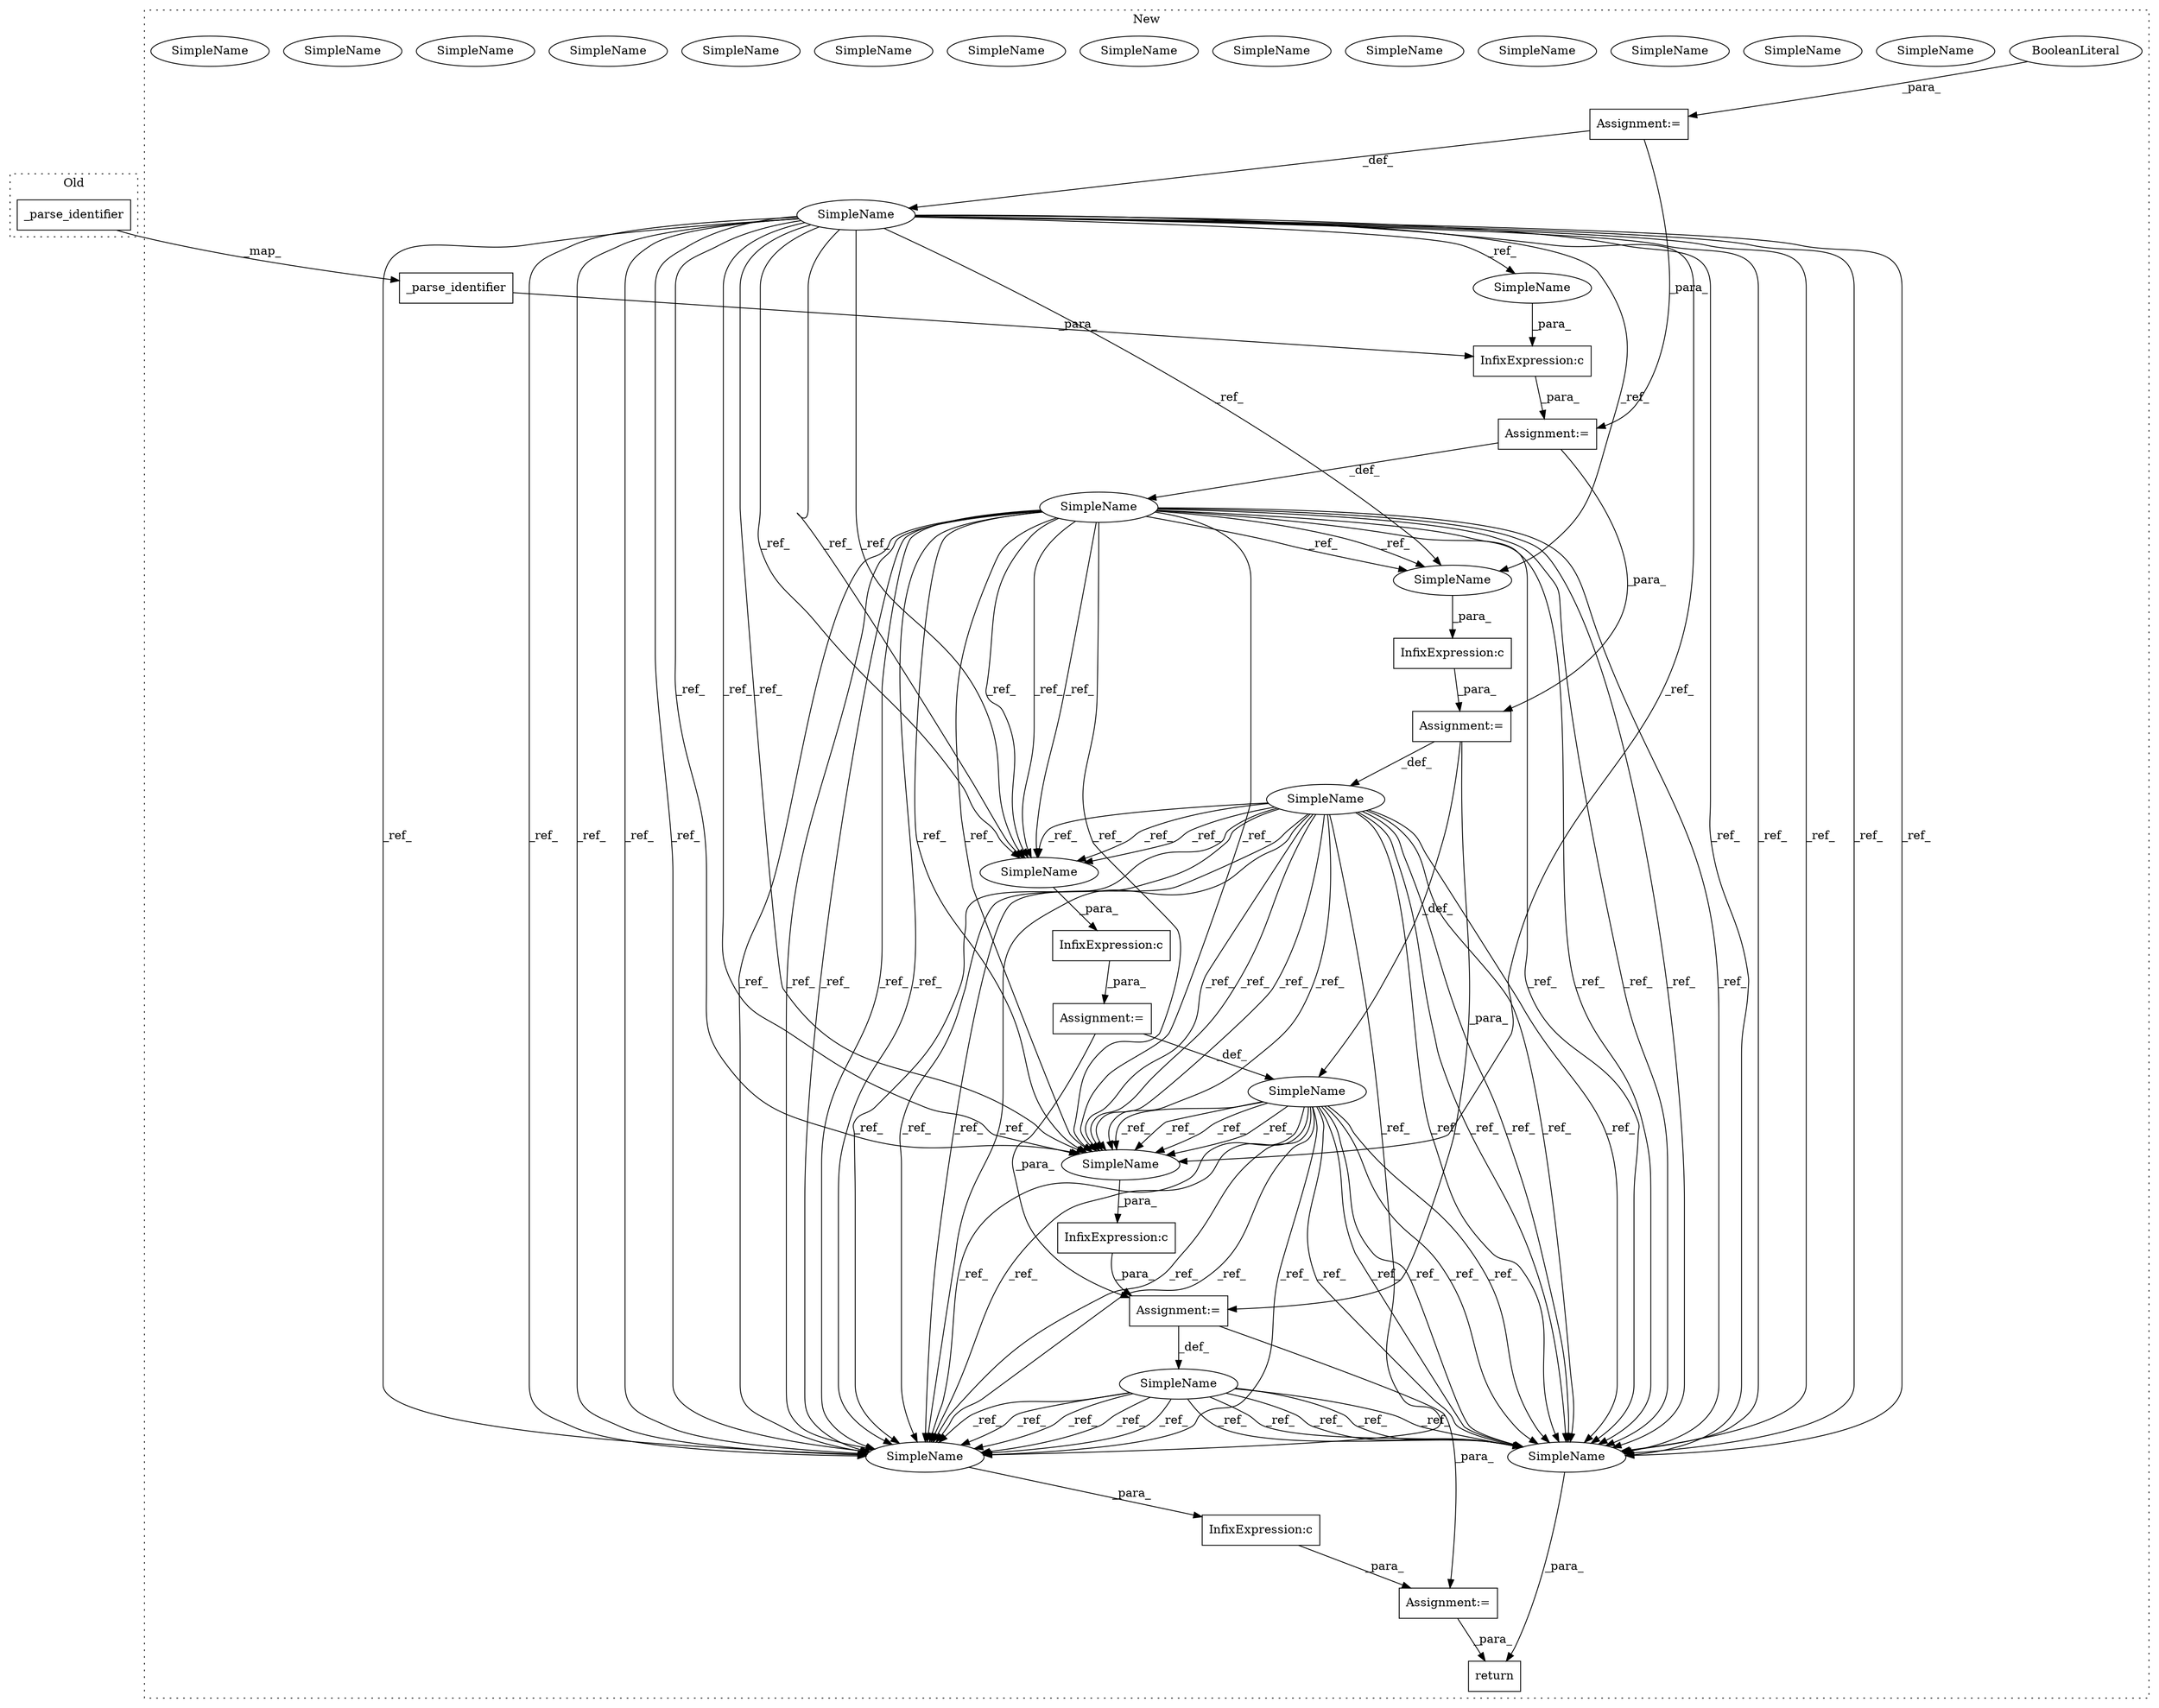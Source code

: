 digraph G {
subgraph cluster0 {
1 [label="_parse_identifier" a="32" s="25628,25675" l="18,1" shape="box"];
label = "Old";
style="dotted";
}
subgraph cluster1 {
2 [label="_parse_identifier" a="32" s="27281,27328" l="18,1" shape="box"];
3 [label="InfixExpression:c" a="27" s="27329" l="4" shape="box"];
4 [label="SimpleName" a="42" s="26606" l="15" shape="ellipse"];
5 [label="return" a="41" s="30055" l="7" shape="box"];
6 [label="Assignment:=" a="7" s="27279" l="1" shape="box"];
7 [label="Assignment:=" a="7" s="26080" l="1" shape="box"];
8 [label="BooleanLiteral" a="9" s="26081" l="4" shape="ellipse"];
9 [label="SimpleName" a="42" s="27264" l="15" shape="ellipse"];
10 [label="InfixExpression:c" a="27" s="27494" l="4" shape="box"];
11 [label="Assignment:=" a="7" s="28066" l="1" shape="box"];
12 [label="SimpleName" a="42" s="27424" l="15" shape="ellipse"];
13 [label="InfixExpression:c" a="27" s="29596" l="4" shape="box"];
14 [label="SimpleName" a="42" s="29531" l="15" shape="ellipse"];
15 [label="InfixExpression:c" a="27" s="29914" l="4" shape="box"];
16 [label="InfixExpression:c" a="27" s="28115" l="4" shape="box"];
17 [label="SimpleName" a="42" s="28051" l="15" shape="ellipse"];
18 [label="Assignment:=" a="7" s="27439" l="1" shape="box"];
19 [label="Assignment:=" a="7" s="29864" l="1" shape="box"];
20 [label="Assignment:=" a="7" s="29546" l="1" shape="box"];
21 [label="SimpleName" a="42" s="28119" l="15" shape="ellipse"];
22 [label="SimpleName" a="42" s="29918" l="15" shape="ellipse"];
23 [label="SimpleName" a="42" s="29600" l="15" shape="ellipse"];
24 [label="SimpleName" a="42" s="27498" l="15" shape="ellipse"];
25 [label="SimpleName" a="42" s="30062" l="15" shape="ellipse"];
26 [label="SimpleName" a="42" s="27333" l="15" shape="ellipse"];
27 [label="SimpleName" a="42" s="27498" l="15" shape="ellipse"];
28 [label="SimpleName" a="42" s="28119" l="15" shape="ellipse"];
29 [label="SimpleName" a="42" s="29600" l="15" shape="ellipse"];
30 [label="SimpleName" a="42" s="30062" l="15" shape="ellipse"];
31 [label="SimpleName" a="42" s="29918" l="15" shape="ellipse"];
32 [label="SimpleName" a="42" s="29918" l="15" shape="ellipse"];
33 [label="SimpleName" a="42" s="30062" l="15" shape="ellipse"];
34 [label="SimpleName" a="42" s="29600" l="15" shape="ellipse"];
35 [label="SimpleName" a="42" s="28119" l="15" shape="ellipse"];
36 [label="SimpleName" a="42" s="30062" l="15" shape="ellipse"];
37 [label="SimpleName" a="42" s="29600" l="15" shape="ellipse"];
38 [label="SimpleName" a="42" s="29918" l="15" shape="ellipse"];
39 [label="SimpleName" a="42" s="29918" l="15" shape="ellipse"];
40 [label="SimpleName" a="42" s="30062" l="15" shape="ellipse"];
label = "New";
style="dotted";
}
1 -> 2 [label="_map_"];
2 -> 3 [label="_para_"];
3 -> 6 [label="_para_"];
4 -> 26 [label="_ref_"];
4 -> 37 [label="_ref_"];
4 -> 39 [label="_ref_"];
4 -> 40 [label="_ref_"];
4 -> 35 [label="_ref_"];
4 -> 37 [label="_ref_"];
4 -> 39 [label="_ref_"];
4 -> 37 [label="_ref_"];
4 -> 40 [label="_ref_"];
4 -> 35 [label="_ref_"];
4 -> 40 [label="_ref_"];
4 -> 40 [label="_ref_"];
4 -> 39 [label="_ref_"];
4 -> 37 [label="_ref_"];
4 -> 27 [label="_ref_"];
4 -> 27 [label="_ref_"];
4 -> 40 [label="_ref_"];
4 -> 39 [label="_ref_"];
4 -> 39 [label="_ref_"];
4 -> 35 [label="_ref_"];
6 -> 9 [label="_def_"];
6 -> 18 [label="_para_"];
7 -> 6 [label="_para_"];
7 -> 4 [label="_def_"];
8 -> 7 [label="_para_"];
9 -> 40 [label="_ref_"];
9 -> 37 [label="_ref_"];
9 -> 39 [label="_ref_"];
9 -> 39 [label="_ref_"];
9 -> 39 [label="_ref_"];
9 -> 37 [label="_ref_"];
9 -> 40 [label="_ref_"];
9 -> 35 [label="_ref_"];
9 -> 27 [label="_ref_"];
9 -> 40 [label="_ref_"];
9 -> 39 [label="_ref_"];
9 -> 40 [label="_ref_"];
9 -> 40 [label="_ref_"];
9 -> 35 [label="_ref_"];
9 -> 37 [label="_ref_"];
9 -> 37 [label="_ref_"];
9 -> 35 [label="_ref_"];
9 -> 39 [label="_ref_"];
9 -> 27 [label="_ref_"];
10 -> 18 [label="_para_"];
11 -> 17 [label="_def_"];
11 -> 20 [label="_para_"];
12 -> 35 [label="_ref_"];
12 -> 39 [label="_ref_"];
12 -> 40 [label="_ref_"];
12 -> 39 [label="_ref_"];
12 -> 40 [label="_ref_"];
12 -> 40 [label="_ref_"];
12 -> 39 [label="_ref_"];
12 -> 35 [label="_ref_"];
12 -> 40 [label="_ref_"];
12 -> 37 [label="_ref_"];
12 -> 40 [label="_ref_"];
12 -> 37 [label="_ref_"];
12 -> 39 [label="_ref_"];
12 -> 39 [label="_ref_"];
12 -> 37 [label="_ref_"];
12 -> 35 [label="_ref_"];
12 -> 37 [label="_ref_"];
13 -> 20 [label="_para_"];
14 -> 39 [label="_ref_"];
14 -> 39 [label="_ref_"];
14 -> 39 [label="_ref_"];
14 -> 40 [label="_ref_"];
14 -> 39 [label="_ref_"];
14 -> 40 [label="_ref_"];
14 -> 40 [label="_ref_"];
14 -> 39 [label="_ref_"];
14 -> 40 [label="_ref_"];
14 -> 40 [label="_ref_"];
15 -> 19 [label="_para_"];
16 -> 11 [label="_para_"];
17 -> 40 [label="_ref_"];
17 -> 39 [label="_ref_"];
17 -> 39 [label="_ref_"];
17 -> 39 [label="_ref_"];
17 -> 39 [label="_ref_"];
17 -> 40 [label="_ref_"];
17 -> 37 [label="_ref_"];
17 -> 40 [label="_ref_"];
17 -> 37 [label="_ref_"];
17 -> 39 [label="_ref_"];
17 -> 37 [label="_ref_"];
17 -> 37 [label="_ref_"];
17 -> 40 [label="_ref_"];
17 -> 40 [label="_ref_"];
18 -> 17 [label="_def_"];
18 -> 20 [label="_para_"];
18 -> 12 [label="_def_"];
19 -> 5 [label="_para_"];
20 -> 14 [label="_def_"];
20 -> 19 [label="_para_"];
26 -> 3 [label="_para_"];
27 -> 10 [label="_para_"];
35 -> 16 [label="_para_"];
37 -> 13 [label="_para_"];
39 -> 15 [label="_para_"];
40 -> 5 [label="_para_"];
}